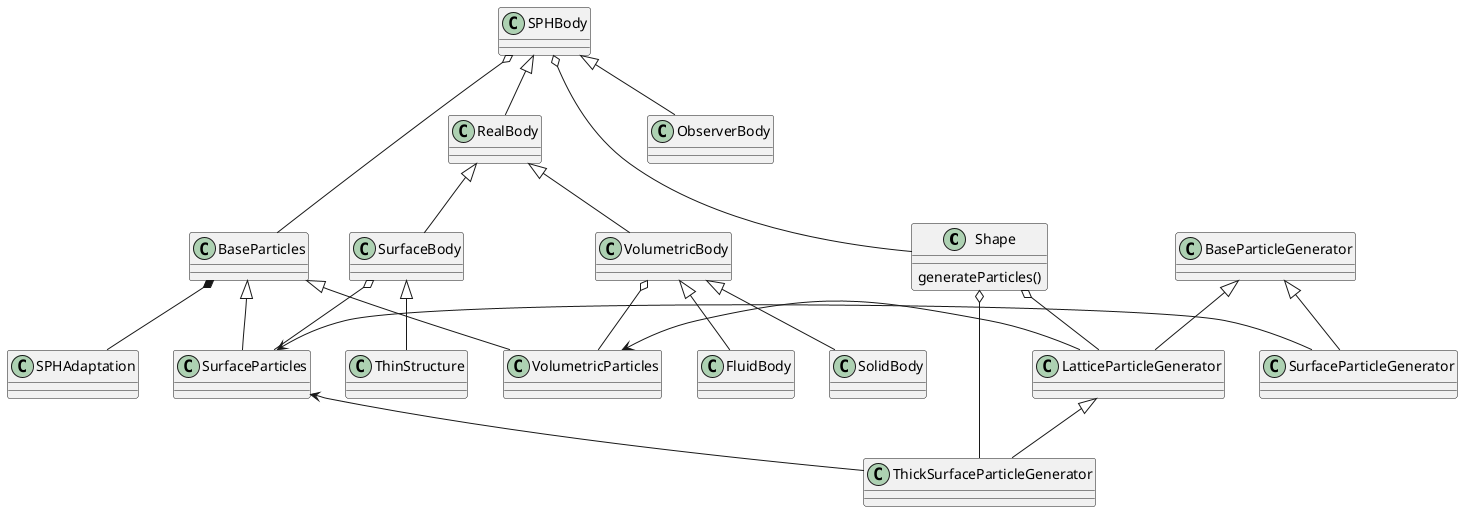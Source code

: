 @startuml
class Shape {
    generateParticles()
} 
class BaseParticleGenerator
BaseParticleGenerator <|-- SurfaceParticleGenerator
class SPHAdaptation
class BaseParticles
class VolumetricParticles
class SurfaceParticles
BaseParticles <|-- VolumetricParticles
BaseParticles <|-- SurfaceParticles
VolumetricParticles <- LatticeParticleGenerator 
SurfaceParticles <- SurfaceParticleGenerator
BaseParticleGenerator <|-- LatticeParticleGenerator
LatticeParticleGenerator <|-- ThickSurfaceParticleGenerator
SurfaceParticles <- ThickSurfaceParticleGenerator 
Shape o-- LatticeParticleGenerator
Shape o-- ThickSurfaceParticleGenerator
SPHBody o-- Shape
BaseParticles *-- SPHAdaptation
SPHBody <|-- RealBody
SPHBody <|-- ObserverBody
RealBody <|-- VolumetricBody
VolumetricBody <|-- FluidBody
VolumetricBody <|-- SolidBody
VolumetricBody o-- VolumetricParticles
SurfaceBody o-- SurfaceParticles
SPHBody o-- BaseParticles
RealBody <|-- SurfaceBody
SurfaceBody <|-- ThinStructure
@enduml